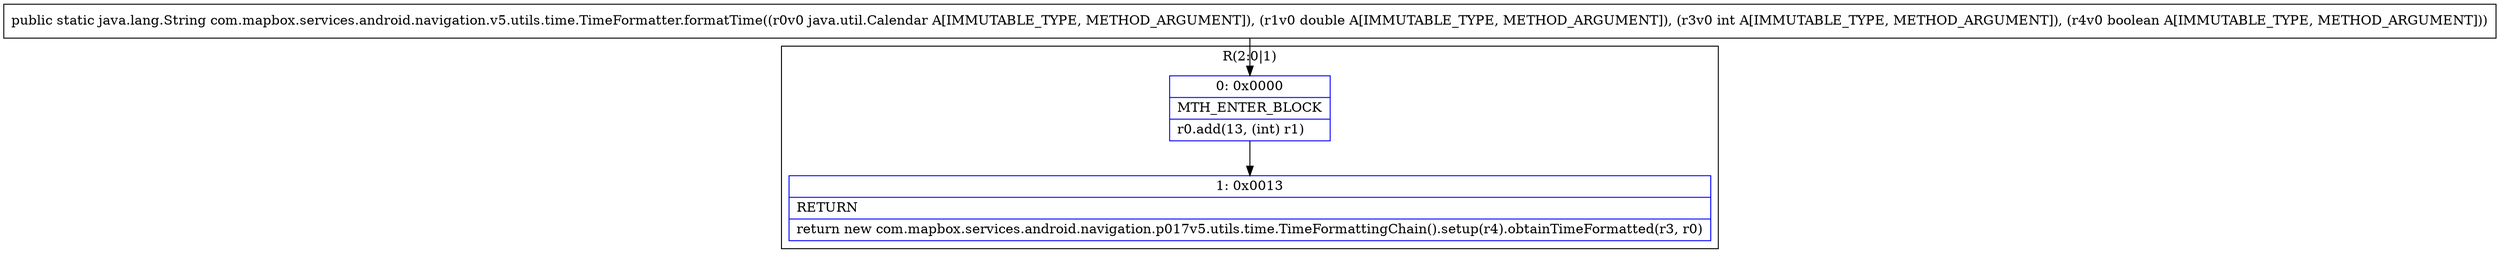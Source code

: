 digraph "CFG forcom.mapbox.services.android.navigation.v5.utils.time.TimeFormatter.formatTime(Ljava\/util\/Calendar;DIZ)Ljava\/lang\/String;" {
subgraph cluster_Region_1390202020 {
label = "R(2:0|1)";
node [shape=record,color=blue];
Node_0 [shape=record,label="{0\:\ 0x0000|MTH_ENTER_BLOCK\l|r0.add(13, (int) r1)\l}"];
Node_1 [shape=record,label="{1\:\ 0x0013|RETURN\l|return new com.mapbox.services.android.navigation.p017v5.utils.time.TimeFormattingChain().setup(r4).obtainTimeFormatted(r3, r0)\l}"];
}
MethodNode[shape=record,label="{public static java.lang.String com.mapbox.services.android.navigation.v5.utils.time.TimeFormatter.formatTime((r0v0 java.util.Calendar A[IMMUTABLE_TYPE, METHOD_ARGUMENT]), (r1v0 double A[IMMUTABLE_TYPE, METHOD_ARGUMENT]), (r3v0 int A[IMMUTABLE_TYPE, METHOD_ARGUMENT]), (r4v0 boolean A[IMMUTABLE_TYPE, METHOD_ARGUMENT])) }"];
MethodNode -> Node_0;
Node_0 -> Node_1;
}

